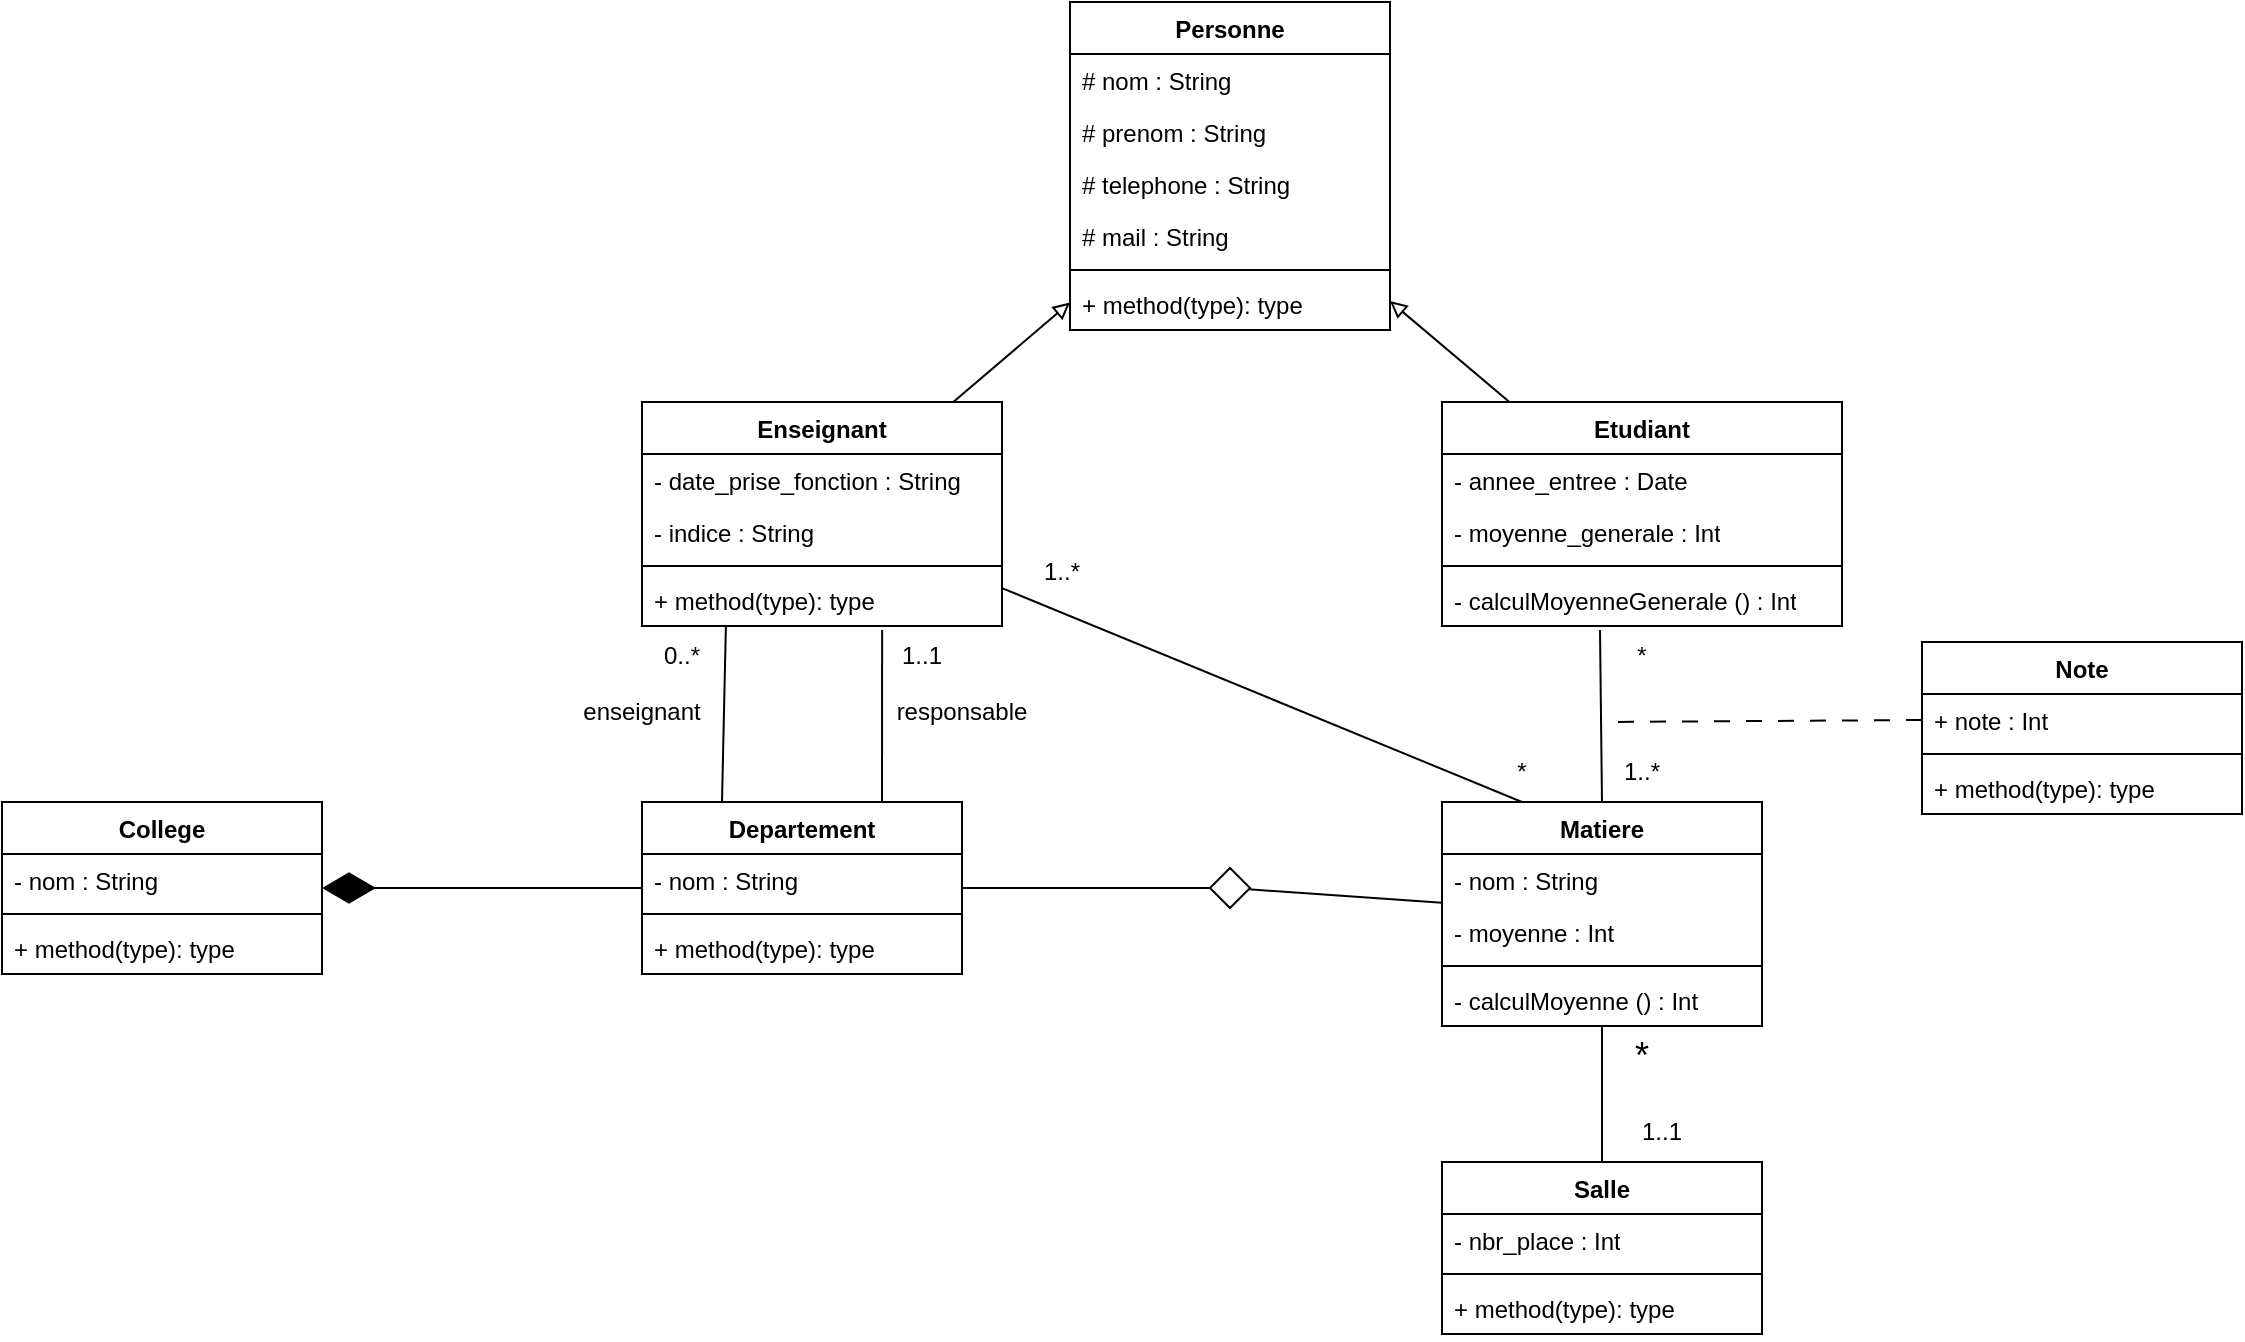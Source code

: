 <mxfile version="27.0.6">
  <diagram name="Page-1" id="y4n5tHASZ0kissmXmwIz">
    <mxGraphModel dx="1883" dy="882" grid="1" gridSize="10" guides="1" tooltips="1" connect="1" arrows="1" fold="1" page="1" pageScale="1" pageWidth="827" pageHeight="1169" math="0" shadow="0">
      <root>
        <mxCell id="0" />
        <mxCell id="1" parent="0" />
        <mxCell id="cbCqRpK12nYj8Eyb4Is3-1" value="College" style="swimlane;fontStyle=1;align=center;verticalAlign=top;childLayout=stackLayout;horizontal=1;startSize=26;horizontalStack=0;resizeParent=1;resizeParentMax=0;resizeLast=0;collapsible=1;marginBottom=0;whiteSpace=wrap;html=1;" parent="1" vertex="1">
          <mxGeometry x="-720" y="480" width="160" height="86" as="geometry" />
        </mxCell>
        <mxCell id="cbCqRpK12nYj8Eyb4Is3-2" value="- nom : String" style="text;strokeColor=none;fillColor=none;align=left;verticalAlign=top;spacingLeft=4;spacingRight=4;overflow=hidden;rotatable=0;points=[[0,0.5],[1,0.5]];portConstraint=eastwest;whiteSpace=wrap;html=1;" parent="cbCqRpK12nYj8Eyb4Is3-1" vertex="1">
          <mxGeometry y="26" width="160" height="26" as="geometry" />
        </mxCell>
        <mxCell id="cbCqRpK12nYj8Eyb4Is3-3" value="" style="line;strokeWidth=1;fillColor=none;align=left;verticalAlign=middle;spacingTop=-1;spacingLeft=3;spacingRight=3;rotatable=0;labelPosition=right;points=[];portConstraint=eastwest;strokeColor=inherit;" parent="cbCqRpK12nYj8Eyb4Is3-1" vertex="1">
          <mxGeometry y="52" width="160" height="8" as="geometry" />
        </mxCell>
        <mxCell id="cbCqRpK12nYj8Eyb4Is3-4" value="+ method(type): type" style="text;strokeColor=none;fillColor=none;align=left;verticalAlign=top;spacingLeft=4;spacingRight=4;overflow=hidden;rotatable=0;points=[[0,0.5],[1,0.5]];portConstraint=eastwest;whiteSpace=wrap;html=1;" parent="cbCqRpK12nYj8Eyb4Is3-1" vertex="1">
          <mxGeometry y="60" width="160" height="26" as="geometry" />
        </mxCell>
        <mxCell id="cbCqRpK12nYj8Eyb4Is3-33" style="rounded=0;orthogonalLoop=1;jettySize=auto;html=1;endArrow=block;endFill=0;" parent="1" source="cbCqRpK12nYj8Eyb4Is3-5" target="cbCqRpK12nYj8Eyb4Is3-13" edge="1">
          <mxGeometry relative="1" as="geometry" />
        </mxCell>
        <mxCell id="p8gPdMfujaDlsGuBek1r-2" style="rounded=0;orthogonalLoop=1;jettySize=auto;html=1;entryX=0.25;entryY=0;entryDx=0;entryDy=0;endArrow=none;startFill=0;exitX=0.233;exitY=1;exitDx=0;exitDy=0;exitPerimeter=0;" parent="1" source="cbCqRpK12nYj8Eyb4Is3-8" target="cbCqRpK12nYj8Eyb4Is3-25" edge="1">
          <mxGeometry relative="1" as="geometry" />
        </mxCell>
        <mxCell id="cbCqRpK12nYj8Eyb4Is3-5" value="Enseignant" style="swimlane;fontStyle=1;align=center;verticalAlign=top;childLayout=stackLayout;horizontal=1;startSize=26;horizontalStack=0;resizeParent=1;resizeParentMax=0;resizeLast=0;collapsible=1;marginBottom=0;whiteSpace=wrap;html=1;" parent="1" vertex="1">
          <mxGeometry x="-400" y="280" width="180" height="112" as="geometry" />
        </mxCell>
        <mxCell id="cbCqRpK12nYj8Eyb4Is3-6" value="- date_prise_fonction : String" style="text;strokeColor=none;fillColor=none;align=left;verticalAlign=top;spacingLeft=4;spacingRight=4;overflow=hidden;rotatable=0;points=[[0,0.5],[1,0.5]];portConstraint=eastwest;whiteSpace=wrap;html=1;" parent="cbCqRpK12nYj8Eyb4Is3-5" vertex="1">
          <mxGeometry y="26" width="180" height="26" as="geometry" />
        </mxCell>
        <mxCell id="cbCqRpK12nYj8Eyb4Is3-20" value="- indice : String&amp;nbsp;" style="text;strokeColor=none;fillColor=none;align=left;verticalAlign=top;spacingLeft=4;spacingRight=4;overflow=hidden;rotatable=0;points=[[0,0.5],[1,0.5]];portConstraint=eastwest;whiteSpace=wrap;html=1;" parent="cbCqRpK12nYj8Eyb4Is3-5" vertex="1">
          <mxGeometry y="52" width="180" height="26" as="geometry" />
        </mxCell>
        <mxCell id="cbCqRpK12nYj8Eyb4Is3-7" value="" style="line;strokeWidth=1;fillColor=none;align=left;verticalAlign=middle;spacingTop=-1;spacingLeft=3;spacingRight=3;rotatable=0;labelPosition=right;points=[];portConstraint=eastwest;strokeColor=inherit;" parent="cbCqRpK12nYj8Eyb4Is3-5" vertex="1">
          <mxGeometry y="78" width="180" height="8" as="geometry" />
        </mxCell>
        <mxCell id="cbCqRpK12nYj8Eyb4Is3-8" value="+ method(type): type" style="text;strokeColor=none;fillColor=none;align=left;verticalAlign=top;spacingLeft=4;spacingRight=4;overflow=hidden;rotatable=0;points=[[0,0.5],[1,0.5]];portConstraint=eastwest;whiteSpace=wrap;html=1;" parent="cbCqRpK12nYj8Eyb4Is3-5" vertex="1">
          <mxGeometry y="86" width="180" height="26" as="geometry" />
        </mxCell>
        <mxCell id="cbCqRpK12nYj8Eyb4Is3-34" style="rounded=0;orthogonalLoop=1;jettySize=auto;html=1;endArrow=block;endFill=0;" parent="1" source="cbCqRpK12nYj8Eyb4Is3-9" target="cbCqRpK12nYj8Eyb4Is3-13" edge="1">
          <mxGeometry relative="1" as="geometry" />
        </mxCell>
        <mxCell id="cbCqRpK12nYj8Eyb4Is3-9" value="Etudiant" style="swimlane;fontStyle=1;align=center;verticalAlign=top;childLayout=stackLayout;horizontal=1;startSize=26;horizontalStack=0;resizeParent=1;resizeParentMax=0;resizeLast=0;collapsible=1;marginBottom=0;whiteSpace=wrap;html=1;" parent="1" vertex="1">
          <mxGeometry y="280" width="200" height="112" as="geometry" />
        </mxCell>
        <mxCell id="cbCqRpK12nYj8Eyb4Is3-10" value="- annee_entree : Date" style="text;strokeColor=none;fillColor=none;align=left;verticalAlign=top;spacingLeft=4;spacingRight=4;overflow=hidden;rotatable=0;points=[[0,0.5],[1,0.5]];portConstraint=eastwest;whiteSpace=wrap;html=1;" parent="cbCqRpK12nYj8Eyb4Is3-9" vertex="1">
          <mxGeometry y="26" width="200" height="26" as="geometry" />
        </mxCell>
        <mxCell id="p8gPdMfujaDlsGuBek1r-28" value="- moyenne_generale : Int" style="text;strokeColor=none;fillColor=none;align=left;verticalAlign=top;spacingLeft=4;spacingRight=4;overflow=hidden;rotatable=0;points=[[0,0.5],[1,0.5]];portConstraint=eastwest;whiteSpace=wrap;html=1;" parent="cbCqRpK12nYj8Eyb4Is3-9" vertex="1">
          <mxGeometry y="52" width="200" height="26" as="geometry" />
        </mxCell>
        <mxCell id="cbCqRpK12nYj8Eyb4Is3-11" value="" style="line;strokeWidth=1;fillColor=none;align=left;verticalAlign=middle;spacingTop=-1;spacingLeft=3;spacingRight=3;rotatable=0;labelPosition=right;points=[];portConstraint=eastwest;strokeColor=inherit;" parent="cbCqRpK12nYj8Eyb4Is3-9" vertex="1">
          <mxGeometry y="78" width="200" height="8" as="geometry" />
        </mxCell>
        <mxCell id="cbCqRpK12nYj8Eyb4Is3-12" value="- calculMoyenneGenerale () : Int" style="text;strokeColor=none;fillColor=none;align=left;verticalAlign=top;spacingLeft=4;spacingRight=4;overflow=hidden;rotatable=0;points=[[0,0.5],[1,0.5]];portConstraint=eastwest;whiteSpace=wrap;html=1;" parent="cbCqRpK12nYj8Eyb4Is3-9" vertex="1">
          <mxGeometry y="86" width="200" height="26" as="geometry" />
        </mxCell>
        <mxCell id="cbCqRpK12nYj8Eyb4Is3-13" value="Personne" style="swimlane;fontStyle=1;align=center;verticalAlign=top;childLayout=stackLayout;horizontal=1;startSize=26;horizontalStack=0;resizeParent=1;resizeParentMax=0;resizeLast=0;collapsible=1;marginBottom=0;whiteSpace=wrap;html=1;" parent="1" vertex="1">
          <mxGeometry x="-186" y="80" width="160" height="164" as="geometry" />
        </mxCell>
        <mxCell id="cbCqRpK12nYj8Eyb4Is3-14" value="# nom : String" style="text;strokeColor=none;fillColor=none;align=left;verticalAlign=top;spacingLeft=4;spacingRight=4;overflow=hidden;rotatable=0;points=[[0,0.5],[1,0.5]];portConstraint=eastwest;whiteSpace=wrap;html=1;" parent="cbCqRpK12nYj8Eyb4Is3-13" vertex="1">
          <mxGeometry y="26" width="160" height="26" as="geometry" />
        </mxCell>
        <mxCell id="cbCqRpK12nYj8Eyb4Is3-18" value="# prenom : String" style="text;strokeColor=none;fillColor=none;align=left;verticalAlign=top;spacingLeft=4;spacingRight=4;overflow=hidden;rotatable=0;points=[[0,0.5],[1,0.5]];portConstraint=eastwest;whiteSpace=wrap;html=1;" parent="cbCqRpK12nYj8Eyb4Is3-13" vertex="1">
          <mxGeometry y="52" width="160" height="26" as="geometry" />
        </mxCell>
        <mxCell id="cbCqRpK12nYj8Eyb4Is3-17" value="# telephone : String" style="text;strokeColor=none;fillColor=none;align=left;verticalAlign=top;spacingLeft=4;spacingRight=4;overflow=hidden;rotatable=0;points=[[0,0.5],[1,0.5]];portConstraint=eastwest;whiteSpace=wrap;html=1;" parent="cbCqRpK12nYj8Eyb4Is3-13" vertex="1">
          <mxGeometry y="78" width="160" height="26" as="geometry" />
        </mxCell>
        <mxCell id="cbCqRpK12nYj8Eyb4Is3-19" value="# mail : String" style="text;strokeColor=none;fillColor=none;align=left;verticalAlign=top;spacingLeft=4;spacingRight=4;overflow=hidden;rotatable=0;points=[[0,0.5],[1,0.5]];portConstraint=eastwest;whiteSpace=wrap;html=1;" parent="cbCqRpK12nYj8Eyb4Is3-13" vertex="1">
          <mxGeometry y="104" width="160" height="26" as="geometry" />
        </mxCell>
        <mxCell id="cbCqRpK12nYj8Eyb4Is3-15" value="" style="line;strokeWidth=1;fillColor=none;align=left;verticalAlign=middle;spacingTop=-1;spacingLeft=3;spacingRight=3;rotatable=0;labelPosition=right;points=[];portConstraint=eastwest;strokeColor=inherit;" parent="cbCqRpK12nYj8Eyb4Is3-13" vertex="1">
          <mxGeometry y="130" width="160" height="8" as="geometry" />
        </mxCell>
        <mxCell id="cbCqRpK12nYj8Eyb4Is3-16" value="+ method(type): type" style="text;strokeColor=none;fillColor=none;align=left;verticalAlign=top;spacingLeft=4;spacingRight=4;overflow=hidden;rotatable=0;points=[[0,0.5],[1,0.5]];portConstraint=eastwest;whiteSpace=wrap;html=1;" parent="cbCqRpK12nYj8Eyb4Is3-13" vertex="1">
          <mxGeometry y="138" width="160" height="26" as="geometry" />
        </mxCell>
        <mxCell id="cbCqRpK12nYj8Eyb4Is3-21" value="Salle" style="swimlane;fontStyle=1;align=center;verticalAlign=top;childLayout=stackLayout;horizontal=1;startSize=26;horizontalStack=0;resizeParent=1;resizeParentMax=0;resizeLast=0;collapsible=1;marginBottom=0;whiteSpace=wrap;html=1;" parent="1" vertex="1">
          <mxGeometry y="660" width="160" height="86" as="geometry" />
        </mxCell>
        <mxCell id="cbCqRpK12nYj8Eyb4Is3-22" value="- nbr_place : Int" style="text;strokeColor=none;fillColor=none;align=left;verticalAlign=top;spacingLeft=4;spacingRight=4;overflow=hidden;rotatable=0;points=[[0,0.5],[1,0.5]];portConstraint=eastwest;whiteSpace=wrap;html=1;" parent="cbCqRpK12nYj8Eyb4Is3-21" vertex="1">
          <mxGeometry y="26" width="160" height="26" as="geometry" />
        </mxCell>
        <mxCell id="cbCqRpK12nYj8Eyb4Is3-23" value="" style="line;strokeWidth=1;fillColor=none;align=left;verticalAlign=middle;spacingTop=-1;spacingLeft=3;spacingRight=3;rotatable=0;labelPosition=right;points=[];portConstraint=eastwest;strokeColor=inherit;" parent="cbCqRpK12nYj8Eyb4Is3-21" vertex="1">
          <mxGeometry y="52" width="160" height="8" as="geometry" />
        </mxCell>
        <mxCell id="cbCqRpK12nYj8Eyb4Is3-24" value="+ method(type): type" style="text;strokeColor=none;fillColor=none;align=left;verticalAlign=top;spacingLeft=4;spacingRight=4;overflow=hidden;rotatable=0;points=[[0,0.5],[1,0.5]];portConstraint=eastwest;whiteSpace=wrap;html=1;" parent="cbCqRpK12nYj8Eyb4Is3-21" vertex="1">
          <mxGeometry y="60" width="160" height="26" as="geometry" />
        </mxCell>
        <mxCell id="p8gPdMfujaDlsGuBek1r-3" style="rounded=0;orthogonalLoop=1;jettySize=auto;html=1;endArrow=none;startFill=0;exitX=0.75;exitY=0;exitDx=0;exitDy=0;entryX=0.667;entryY=1.077;entryDx=0;entryDy=0;entryPerimeter=0;" parent="1" source="cbCqRpK12nYj8Eyb4Is3-25" target="cbCqRpK12nYj8Eyb4Is3-8" edge="1">
          <mxGeometry relative="1" as="geometry" />
        </mxCell>
        <mxCell id="cbCqRpK12nYj8Eyb4Is3-25" value="Departement" style="swimlane;fontStyle=1;align=center;verticalAlign=top;childLayout=stackLayout;horizontal=1;startSize=26;horizontalStack=0;resizeParent=1;resizeParentMax=0;resizeLast=0;collapsible=1;marginBottom=0;whiteSpace=wrap;html=1;" parent="1" vertex="1">
          <mxGeometry x="-400" y="480" width="160" height="86" as="geometry" />
        </mxCell>
        <mxCell id="cbCqRpK12nYj8Eyb4Is3-26" value="- nom : String" style="text;strokeColor=none;fillColor=none;align=left;verticalAlign=top;spacingLeft=4;spacingRight=4;overflow=hidden;rotatable=0;points=[[0,0.5],[1,0.5]];portConstraint=eastwest;whiteSpace=wrap;html=1;" parent="cbCqRpK12nYj8Eyb4Is3-25" vertex="1">
          <mxGeometry y="26" width="160" height="26" as="geometry" />
        </mxCell>
        <mxCell id="cbCqRpK12nYj8Eyb4Is3-27" value="" style="line;strokeWidth=1;fillColor=none;align=left;verticalAlign=middle;spacingTop=-1;spacingLeft=3;spacingRight=3;rotatable=0;labelPosition=right;points=[];portConstraint=eastwest;strokeColor=inherit;" parent="cbCqRpK12nYj8Eyb4Is3-25" vertex="1">
          <mxGeometry y="52" width="160" height="8" as="geometry" />
        </mxCell>
        <mxCell id="cbCqRpK12nYj8Eyb4Is3-28" value="+ method(type): type" style="text;strokeColor=none;fillColor=none;align=left;verticalAlign=top;spacingLeft=4;spacingRight=4;overflow=hidden;rotatable=0;points=[[0,0.5],[1,0.5]];portConstraint=eastwest;whiteSpace=wrap;html=1;" parent="cbCqRpK12nYj8Eyb4Is3-25" vertex="1">
          <mxGeometry y="60" width="160" height="26" as="geometry" />
        </mxCell>
        <mxCell id="p8gPdMfujaDlsGuBek1r-9" style="rounded=0;orthogonalLoop=1;jettySize=auto;html=1;endArrow=none;startFill=0;entryX=0.395;entryY=1.077;entryDx=0;entryDy=0;entryPerimeter=0;exitX=0.5;exitY=0;exitDx=0;exitDy=0;" parent="1" source="cbCqRpK12nYj8Eyb4Is3-29" target="cbCqRpK12nYj8Eyb4Is3-12" edge="1">
          <mxGeometry relative="1" as="geometry" />
        </mxCell>
        <mxCell id="p8gPdMfujaDlsGuBek1r-12" style="rounded=0;orthogonalLoop=1;jettySize=auto;html=1;endArrow=none;startFill=0;exitX=0.25;exitY=0;exitDx=0;exitDy=0;" parent="1" source="cbCqRpK12nYj8Eyb4Is3-29" target="cbCqRpK12nYj8Eyb4Is3-5" edge="1">
          <mxGeometry relative="1" as="geometry" />
        </mxCell>
        <mxCell id="p8gPdMfujaDlsGuBek1r-19" style="rounded=0;orthogonalLoop=1;jettySize=auto;html=1;endArrow=none;startFill=0;" parent="1" source="cbCqRpK12nYj8Eyb4Is3-29" target="cbCqRpK12nYj8Eyb4Is3-21" edge="1">
          <mxGeometry relative="1" as="geometry" />
        </mxCell>
        <mxCell id="cbCqRpK12nYj8Eyb4Is3-29" value="Matiere" style="swimlane;fontStyle=1;align=center;verticalAlign=top;childLayout=stackLayout;horizontal=1;startSize=26;horizontalStack=0;resizeParent=1;resizeParentMax=0;resizeLast=0;collapsible=1;marginBottom=0;whiteSpace=wrap;html=1;" parent="1" vertex="1">
          <mxGeometry y="480" width="160" height="112" as="geometry" />
        </mxCell>
        <mxCell id="cbCqRpK12nYj8Eyb4Is3-30" value="- nom : String" style="text;strokeColor=none;fillColor=none;align=left;verticalAlign=top;spacingLeft=4;spacingRight=4;overflow=hidden;rotatable=0;points=[[0,0.5],[1,0.5]];portConstraint=eastwest;whiteSpace=wrap;html=1;" parent="cbCqRpK12nYj8Eyb4Is3-29" vertex="1">
          <mxGeometry y="26" width="160" height="26" as="geometry" />
        </mxCell>
        <mxCell id="p8gPdMfujaDlsGuBek1r-27" value="- moyenne : Int" style="text;strokeColor=none;fillColor=none;align=left;verticalAlign=top;spacingLeft=4;spacingRight=4;overflow=hidden;rotatable=0;points=[[0,0.5],[1,0.5]];portConstraint=eastwest;whiteSpace=wrap;html=1;" parent="cbCqRpK12nYj8Eyb4Is3-29" vertex="1">
          <mxGeometry y="52" width="160" height="26" as="geometry" />
        </mxCell>
        <mxCell id="cbCqRpK12nYj8Eyb4Is3-31" value="" style="line;strokeWidth=1;fillColor=none;align=left;verticalAlign=middle;spacingTop=-1;spacingLeft=3;spacingRight=3;rotatable=0;labelPosition=right;points=[];portConstraint=eastwest;strokeColor=inherit;" parent="cbCqRpK12nYj8Eyb4Is3-29" vertex="1">
          <mxGeometry y="78" width="160" height="8" as="geometry" />
        </mxCell>
        <mxCell id="cbCqRpK12nYj8Eyb4Is3-32" value="- calculMoyenne () : Int&amp;nbsp;" style="text;strokeColor=none;fillColor=none;align=left;verticalAlign=top;spacingLeft=4;spacingRight=4;overflow=hidden;rotatable=0;points=[[0,0.5],[1,0.5]];portConstraint=eastwest;whiteSpace=wrap;html=1;" parent="cbCqRpK12nYj8Eyb4Is3-29" vertex="1">
          <mxGeometry y="86" width="160" height="26" as="geometry" />
        </mxCell>
        <mxCell id="p8gPdMfujaDlsGuBek1r-1" value="" style="endArrow=diamondThin;endFill=1;endSize=24;html=1;rounded=0;" parent="1" source="cbCqRpK12nYj8Eyb4Is3-25" target="cbCqRpK12nYj8Eyb4Is3-1" edge="1">
          <mxGeometry width="160" relative="1" as="geometry">
            <mxPoint x="-570" y="460" as="sourcePoint" />
            <mxPoint x="-410" y="460" as="targetPoint" />
          </mxGeometry>
        </mxCell>
        <mxCell id="p8gPdMfujaDlsGuBek1r-4" value="responsable" style="text;html=1;align=center;verticalAlign=middle;whiteSpace=wrap;rounded=0;" parent="1" vertex="1">
          <mxGeometry x="-270" y="420" width="60" height="30" as="geometry" />
        </mxCell>
        <mxCell id="p8gPdMfujaDlsGuBek1r-5" value="enseignant" style="text;html=1;align=center;verticalAlign=middle;whiteSpace=wrap;rounded=0;" parent="1" vertex="1">
          <mxGeometry x="-430" y="420" width="60" height="30" as="geometry" />
        </mxCell>
        <mxCell id="p8gPdMfujaDlsGuBek1r-6" value="0..*" style="text;html=1;align=center;verticalAlign=middle;whiteSpace=wrap;rounded=0;" parent="1" vertex="1">
          <mxGeometry x="-410" y="392" width="60" height="30" as="geometry" />
        </mxCell>
        <mxCell id="p8gPdMfujaDlsGuBek1r-8" value="1..1" style="text;html=1;align=center;verticalAlign=middle;whiteSpace=wrap;rounded=0;" parent="1" vertex="1">
          <mxGeometry x="-290" y="392" width="60" height="30" as="geometry" />
        </mxCell>
        <mxCell id="p8gPdMfujaDlsGuBek1r-10" value="1..*" style="text;html=1;align=center;verticalAlign=middle;whiteSpace=wrap;rounded=0;" parent="1" vertex="1">
          <mxGeometry x="70" y="450" width="60" height="30" as="geometry" />
        </mxCell>
        <mxCell id="p8gPdMfujaDlsGuBek1r-11" value="*" style="text;html=1;align=center;verticalAlign=middle;whiteSpace=wrap;rounded=0;" parent="1" vertex="1">
          <mxGeometry x="70" y="392" width="60" height="30" as="geometry" />
        </mxCell>
        <mxCell id="p8gPdMfujaDlsGuBek1r-13" value="1..*" style="text;html=1;align=center;verticalAlign=middle;whiteSpace=wrap;rounded=0;" parent="1" vertex="1">
          <mxGeometry x="-220" y="350" width="60" height="30" as="geometry" />
        </mxCell>
        <mxCell id="p8gPdMfujaDlsGuBek1r-14" value="*" style="text;html=1;align=center;verticalAlign=middle;whiteSpace=wrap;rounded=0;" parent="1" vertex="1">
          <mxGeometry x="10" y="450" width="60" height="30" as="geometry" />
        </mxCell>
        <mxCell id="p8gPdMfujaDlsGuBek1r-16" style="rounded=0;orthogonalLoop=1;jettySize=auto;html=1;endArrow=none;startFill=0;" parent="1" source="p8gPdMfujaDlsGuBek1r-15" target="cbCqRpK12nYj8Eyb4Is3-29" edge="1">
          <mxGeometry relative="1" as="geometry" />
        </mxCell>
        <mxCell id="p8gPdMfujaDlsGuBek1r-17" style="rounded=0;orthogonalLoop=1;jettySize=auto;html=1;endArrow=none;startFill=0;" parent="1" source="p8gPdMfujaDlsGuBek1r-15" target="cbCqRpK12nYj8Eyb4Is3-25" edge="1">
          <mxGeometry relative="1" as="geometry" />
        </mxCell>
        <mxCell id="p8gPdMfujaDlsGuBek1r-15" value="" style="rhombus;whiteSpace=wrap;html=1;" parent="1" vertex="1">
          <mxGeometry x="-116" y="513" width="20" height="20" as="geometry" />
        </mxCell>
        <mxCell id="p8gPdMfujaDlsGuBek1r-20" value="&lt;font style=&quot;font-size: 18px;&quot;&gt;*&lt;/font&gt;" style="text;html=1;align=center;verticalAlign=middle;whiteSpace=wrap;rounded=0;" parent="1" vertex="1">
          <mxGeometry x="70" y="592" width="60" height="30" as="geometry" />
        </mxCell>
        <mxCell id="p8gPdMfujaDlsGuBek1r-21" value="1..1" style="text;html=1;align=center;verticalAlign=middle;whiteSpace=wrap;rounded=0;" parent="1" vertex="1">
          <mxGeometry x="80" y="630" width="60" height="30" as="geometry" />
        </mxCell>
        <mxCell id="p8gPdMfujaDlsGuBek1r-26" style="rounded=0;orthogonalLoop=1;jettySize=auto;html=1;endArrow=none;startFill=0;dashed=1;dashPattern=8 8;exitX=0;exitY=0.5;exitDx=0;exitDy=0;" parent="1" source="p8gPdMfujaDlsGuBek1r-23" edge="1">
          <mxGeometry relative="1" as="geometry">
            <mxPoint x="80" y="440" as="targetPoint" />
          </mxGeometry>
        </mxCell>
        <mxCell id="p8gPdMfujaDlsGuBek1r-22" value="Note" style="swimlane;fontStyle=1;align=center;verticalAlign=top;childLayout=stackLayout;horizontal=1;startSize=26;horizontalStack=0;resizeParent=1;resizeParentMax=0;resizeLast=0;collapsible=1;marginBottom=0;whiteSpace=wrap;html=1;" parent="1" vertex="1">
          <mxGeometry x="240" y="400" width="160" height="86" as="geometry" />
        </mxCell>
        <mxCell id="p8gPdMfujaDlsGuBek1r-23" value="+ note : Int" style="text;strokeColor=none;fillColor=none;align=left;verticalAlign=top;spacingLeft=4;spacingRight=4;overflow=hidden;rotatable=0;points=[[0,0.5],[1,0.5]];portConstraint=eastwest;whiteSpace=wrap;html=1;" parent="p8gPdMfujaDlsGuBek1r-22" vertex="1">
          <mxGeometry y="26" width="160" height="26" as="geometry" />
        </mxCell>
        <mxCell id="p8gPdMfujaDlsGuBek1r-24" value="" style="line;strokeWidth=1;fillColor=none;align=left;verticalAlign=middle;spacingTop=-1;spacingLeft=3;spacingRight=3;rotatable=0;labelPosition=right;points=[];portConstraint=eastwest;strokeColor=inherit;" parent="p8gPdMfujaDlsGuBek1r-22" vertex="1">
          <mxGeometry y="52" width="160" height="8" as="geometry" />
        </mxCell>
        <mxCell id="p8gPdMfujaDlsGuBek1r-25" value="+ method(type): type" style="text;strokeColor=none;fillColor=none;align=left;verticalAlign=top;spacingLeft=4;spacingRight=4;overflow=hidden;rotatable=0;points=[[0,0.5],[1,0.5]];portConstraint=eastwest;whiteSpace=wrap;html=1;" parent="p8gPdMfujaDlsGuBek1r-22" vertex="1">
          <mxGeometry y="60" width="160" height="26" as="geometry" />
        </mxCell>
      </root>
    </mxGraphModel>
  </diagram>
</mxfile>
